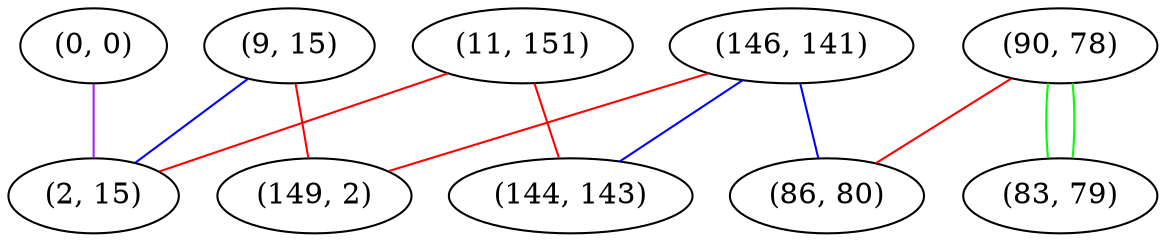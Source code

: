 graph "" {
"(146, 141)";
"(90, 78)";
"(9, 15)";
"(83, 79)";
"(149, 2)";
"(86, 80)";
"(11, 151)";
"(0, 0)";
"(144, 143)";
"(2, 15)";
"(146, 141)" -- "(149, 2)"  [color=red, key=0, weight=1];
"(146, 141)" -- "(86, 80)"  [color=blue, key=0, weight=3];
"(146, 141)" -- "(144, 143)"  [color=blue, key=0, weight=3];
"(90, 78)" -- "(83, 79)"  [color=green, key=0, weight=2];
"(90, 78)" -- "(83, 79)"  [color=green, key=1, weight=2];
"(90, 78)" -- "(86, 80)"  [color=red, key=0, weight=1];
"(9, 15)" -- "(2, 15)"  [color=blue, key=0, weight=3];
"(9, 15)" -- "(149, 2)"  [color=red, key=0, weight=1];
"(11, 151)" -- "(2, 15)"  [color=red, key=0, weight=1];
"(11, 151)" -- "(144, 143)"  [color=red, key=0, weight=1];
"(0, 0)" -- "(2, 15)"  [color=purple, key=0, weight=4];
}
